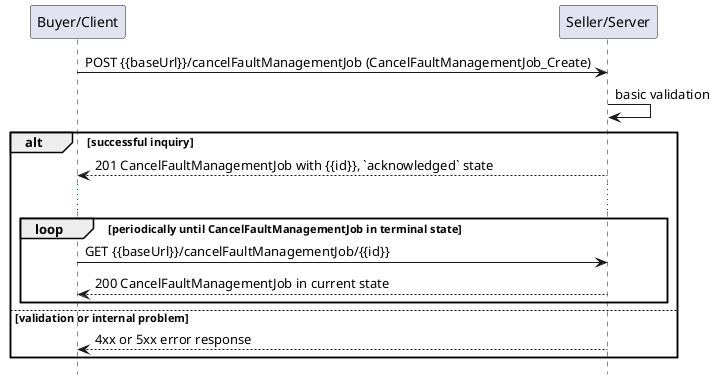 @startuml useCase7Polling

hide footbox

participant "Buyer/Client" as B
participant "Seller/Server" as S


B -> S : POST {{baseUrl}}/cancelFaultManagementJob (CancelFaultManagementJob_Create)
S -> S : basic validation

alt successful inquiry
  S --> B : 201 CancelFaultManagementJob with {{id}}, `acknowledged` state
  
  ...

  loop periodically until CancelFaultManagementJob in terminal state
      B -> S :   GET {{baseUrl}}/cancelFaultManagementJob/{{id}}
      return 200 CancelFaultManagementJob in current state
  end

else validation or internal problem
  S --> B : 4xx or 5xx error response
end

@enduml